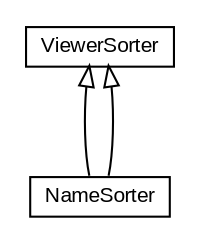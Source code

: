 #!/usr/local/bin/dot
#
# Class diagram 
# Generated by UMLGraph version 5.2 (http://www.umlgraph.org/)
#

digraph G {
	edge [fontname="arial",fontsize=10,labelfontname="arial",labelfontsize=10];
	node [fontname="arial",fontsize=10,shape=plaintext];
	nodesep=0.25;
	ranksep=0.5;
	// view.ComplexView.NameSorter
	c1856 [label=<<table title="view.ComplexView.NameSorter" border="0" cellborder="1" cellspacing="0" cellpadding="2" port="p" href="./ComplexView.NameSorter.html">
		<tr><td><table border="0" cellspacing="0" cellpadding="1">
<tr><td align="center" balign="center"> NameSorter </td></tr>
		</table></td></tr>
		</table>>, fontname="arial", fontcolor="black", fontsize=10.0];
	//view.ComplexView.NameSorter extends ViewerSorter
	c1861:p -> c1856:p [dir=back,arrowtail=empty];
	//view.ComplexView.NameSorter extends ViewerSorter
	c1861:p -> c1856:p [dir=back,arrowtail=empty];
	// ViewerSorter
	c1861[label=<<table title="ViewerSorter" border="0" cellborder="1" cellspacing="0" cellpadding="2" port="p" href="http://java.sun.com/j2se/1.4.2/docs/api//ViewerSorter.html">
		<tr><td><table border="0" cellspacing="0" cellpadding="1">
<tr><td align="center" balign="center"> ViewerSorter </td></tr>
		</table></td></tr>
		</table>>, fontname="arial", fontcolor="black", fontsize=10.0];
}


